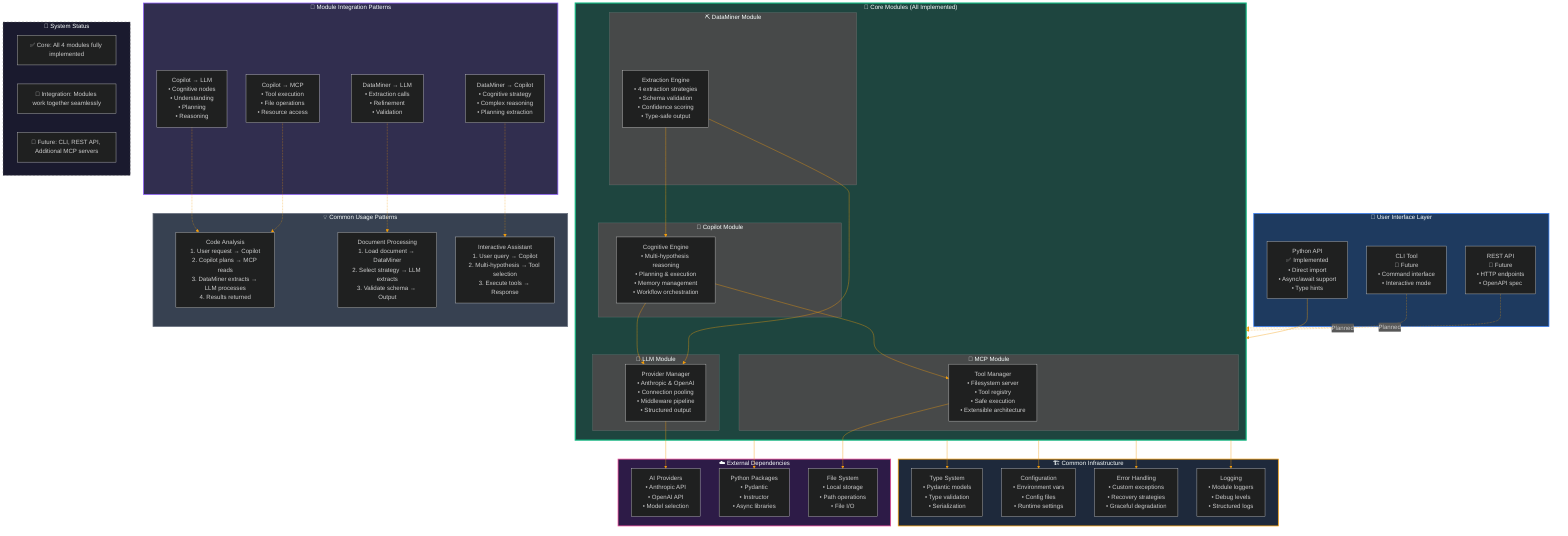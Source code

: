 %%{init: {'theme':'dark', 'themeVariables': { 'primaryColor':'#1f2937', 'primaryTextColor':'#fff', 'primaryBorderColor':'#7C3AED', 'lineColor':'#F59E0B', 'secondaryColor':'#6366F1', 'tertiaryColor':'#10B981'}}}%%

graph TB
    %% Nighty Code - System Architecture
    %% Shows how all modules integrate and work together
    
    subgraph UserInterface["👤 User Interface Layer"]
        PythonAPI["Python API<br/>✅ Implemented<br/>• Direct import<br/>• Async/await support<br/>• Type hints"]
        
        FutureCLI["CLI Tool<br/>🔮 Future<br/>• Command interface<br/>• Interactive mode"]
        
        FutureREST["REST API<br/>🔮 Future<br/>• HTTP endpoints<br/>• OpenAPI spec"]
    end
    
    subgraph CoreModules["🧩 Core Modules (All Implemented)"]
        
        subgraph Copilot["🧠 Copilot Module"]
            CopilotEngine["Cognitive Engine<br/>• Multi-hypothesis reasoning<br/>• Planning & execution<br/>• Memory management<br/>• Workflow orchestration"]
        end
        
        subgraph DataMiner["⛏️ DataMiner Module"]
            DataMinerEngine["Extraction Engine<br/>• 4 extraction strategies<br/>• Schema validation<br/>• Confidence scoring<br/>• Type-safe output"]
        end
        
        subgraph LLM["🤖 LLM Module"]
            LLMEngine["Provider Manager<br/>• Anthropic & OpenAI<br/>• Connection pooling<br/>• Middleware pipeline<br/>• Structured output"]
        end
        
        subgraph MCP["🔧 MCP Module"]
            MCPEngine["Tool Manager<br/>• Filesystem server<br/>• Tool registry<br/>• Safe execution<br/>• Extensible architecture"]
        end
    end
    
    subgraph ModuleIntegration["🔗 Module Integration Patterns"]
        
        CopilotUsesLLM["Copilot → LLM<br/>• Cognitive nodes<br/>• Understanding<br/>• Planning<br/>• Reasoning"]
        
        CopilotUsesMCP["Copilot → MCP<br/>• Tool execution<br/>• File operations<br/>• Resource access"]
        
        DataMinerUsesLLM["DataMiner → LLM<br/>• Extraction calls<br/>• Refinement<br/>• Validation"]
        
        DataMinerUsesCopilot["DataMiner → Copilot<br/>• Cognitive strategy<br/>• Complex reasoning<br/>• Planning extraction"]
    end
    
    subgraph CommonInfrastructure["🏗️ Common Infrastructure"]
        
        TypeSystem["Type System<br/>• Pydantic models<br/>• Type validation<br/>• Serialization"]
        
        ConfigManagement["Configuration<br/>• Environment vars<br/>• Config files<br/>• Runtime settings"]
        
        ErrorHandling["Error Handling<br/>• Custom exceptions<br/>• Recovery strategies<br/>• Graceful degradation"]
        
        Logging["Logging<br/>• Module loggers<br/>• Debug levels<br/>• Structured logs"]
    end
    
    subgraph ExternalDependencies["☁️ External Dependencies"]
        
        AIProviders["AI Providers<br/>• Anthropic API<br/>• OpenAI API<br/>• Model selection"]
        
        PythonPackages["Python Packages<br/>• Pydantic<br/>• Instructor<br/>• Async libraries"]
        
        FileSystem["File System<br/>• Local storage<br/>• Path operations<br/>• File I/O"]
    end
    
    subgraph UsagePatterns["💡 Common Usage Patterns"]
        
        Pattern1["Code Analysis<br/>1. User request → Copilot<br/>2. Copilot plans → MCP reads<br/>3. DataMiner extracts → LLM processes<br/>4. Results returned"]
        
        Pattern2["Document Processing<br/>1. Load document → DataMiner<br/>2. Select strategy → LLM extracts<br/>3. Validate schema → Output"]
        
        Pattern3["Interactive Assistant<br/>1. User query → Copilot<br/>2. Multi-hypothesis → Tool selection<br/>3. Execute tools → Response"]
    end
    
    %% User Flow
    PythonAPI --> CoreModules
    FutureCLI -.->|Planned| CoreModules
    FutureREST -.->|Planned| CoreModules
    
    %% Module Dependencies
    CopilotEngine --> LLMEngine
    CopilotEngine --> MCPEngine
    DataMinerEngine --> LLMEngine
    DataMinerEngine --> CopilotEngine
    
    %% Infrastructure Usage
    CoreModules --> TypeSystem
    CoreModules --> ConfigManagement
    CoreModules --> ErrorHandling
    CoreModules --> Logging
    
    %% External Dependencies
    LLMEngine --> AIProviders
    CoreModules --> PythonPackages
    MCPEngine --> FileSystem
    
    %% Integration Examples
    CopilotUsesLLM -.-> Pattern1
    CopilotUsesMCP -.-> Pattern1
    DataMinerUsesLLM -.-> Pattern2
    DataMinerUsesCopilot -.-> Pattern3
    
    style UserInterface fill:#1e3a5f,stroke:#3b82f6,stroke-width:2px
    style CoreModules fill:#1e453f,stroke:#10b981,stroke-width:3px
    style ModuleIntegration fill:#312e4f,stroke:#8b5cf6,stroke-width:2px
    style CommonInfrastructure fill:#1e293b,stroke:#f59e0b,stroke-width:2px
    style ExternalDependencies fill:#2d1b47,stroke:#ec4899,stroke-width:2px
    style UsagePatterns fill:#374151,stroke:#6b7280,stroke-width:2px
    
    %% Implementation Status
    subgraph Legend["📌 System Status"]
        CoreComplete["✅ Core: All 4 modules fully implemented"]
        IntegrationWorking["🔗 Integration: Modules work together seamlessly"]
        FutureExpansion["🔮 Future: CLI, REST API, Additional MCP servers"]
    end
    
    style Legend fill:#1a1a2e,stroke:#666,stroke-width:1px,stroke-dasharray: 5 5